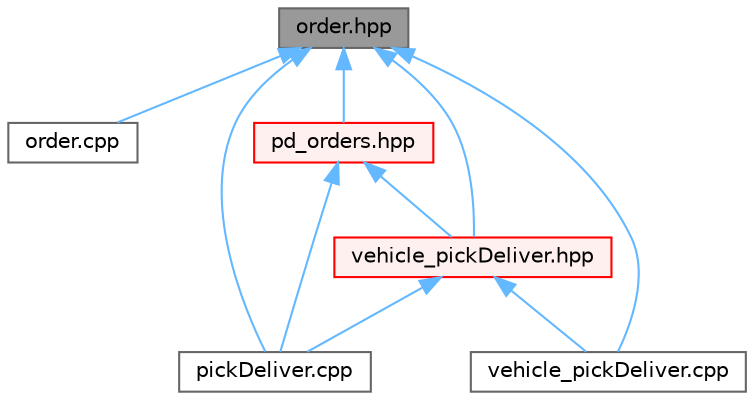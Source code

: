 digraph "order.hpp"
{
 // LATEX_PDF_SIZE
  bgcolor="transparent";
  edge [fontname=Helvetica,fontsize=10,labelfontname=Helvetica,labelfontsize=10];
  node [fontname=Helvetica,fontsize=10,shape=box,height=0.2,width=0.4];
  Node1 [id="Node000001",label="order.hpp",height=0.2,width=0.4,color="gray40", fillcolor="grey60", style="filled", fontcolor="black",tooltip=" "];
  Node1 -> Node2 [id="edge1_Node000001_Node000002",dir="back",color="steelblue1",style="solid",tooltip=" "];
  Node2 [id="Node000002",label="order.cpp",height=0.2,width=0.4,color="grey40", fillcolor="white", style="filled",URL="$order_8cpp.html",tooltip=" "];
  Node1 -> Node3 [id="edge2_Node000001_Node000003",dir="back",color="steelblue1",style="solid",tooltip=" "];
  Node3 [id="Node000003",label="pd_orders.hpp",height=0.2,width=0.4,color="red", fillcolor="#FFF0F0", style="filled",URL="$pd__orders_8hpp.html",tooltip=" "];
  Node3 -> Node6 [id="edge3_Node000003_Node000006",dir="back",color="steelblue1",style="solid",tooltip=" "];
  Node6 [id="Node000006",label="pickDeliver.cpp",height=0.2,width=0.4,color="grey40", fillcolor="white", style="filled",URL="$pickDeliver_8cpp.html",tooltip=" "];
  Node3 -> Node20 [id="edge4_Node000003_Node000020",dir="back",color="steelblue1",style="solid",tooltip=" "];
  Node20 [id="Node000020",label="vehicle_pickDeliver.hpp",height=0.2,width=0.4,color="red", fillcolor="#FFF0F0", style="filled",URL="$vehicle__pickDeliver_8hpp.html",tooltip=" "];
  Node20 -> Node6 [id="edge5_Node000020_Node000006",dir="back",color="steelblue1",style="solid",tooltip=" "];
  Node20 -> Node19 [id="edge6_Node000020_Node000019",dir="back",color="steelblue1",style="solid",tooltip=" "];
  Node19 [id="Node000019",label="vehicle_pickDeliver.cpp",height=0.2,width=0.4,color="grey40", fillcolor="white", style="filled",URL="$vehicle__pickDeliver_8cpp.html",tooltip=" "];
  Node1 -> Node6 [id="edge7_Node000001_Node000006",dir="back",color="steelblue1",style="solid",tooltip=" "];
  Node1 -> Node19 [id="edge8_Node000001_Node000019",dir="back",color="steelblue1",style="solid",tooltip=" "];
  Node1 -> Node20 [id="edge9_Node000001_Node000020",dir="back",color="steelblue1",style="solid",tooltip=" "];
}
